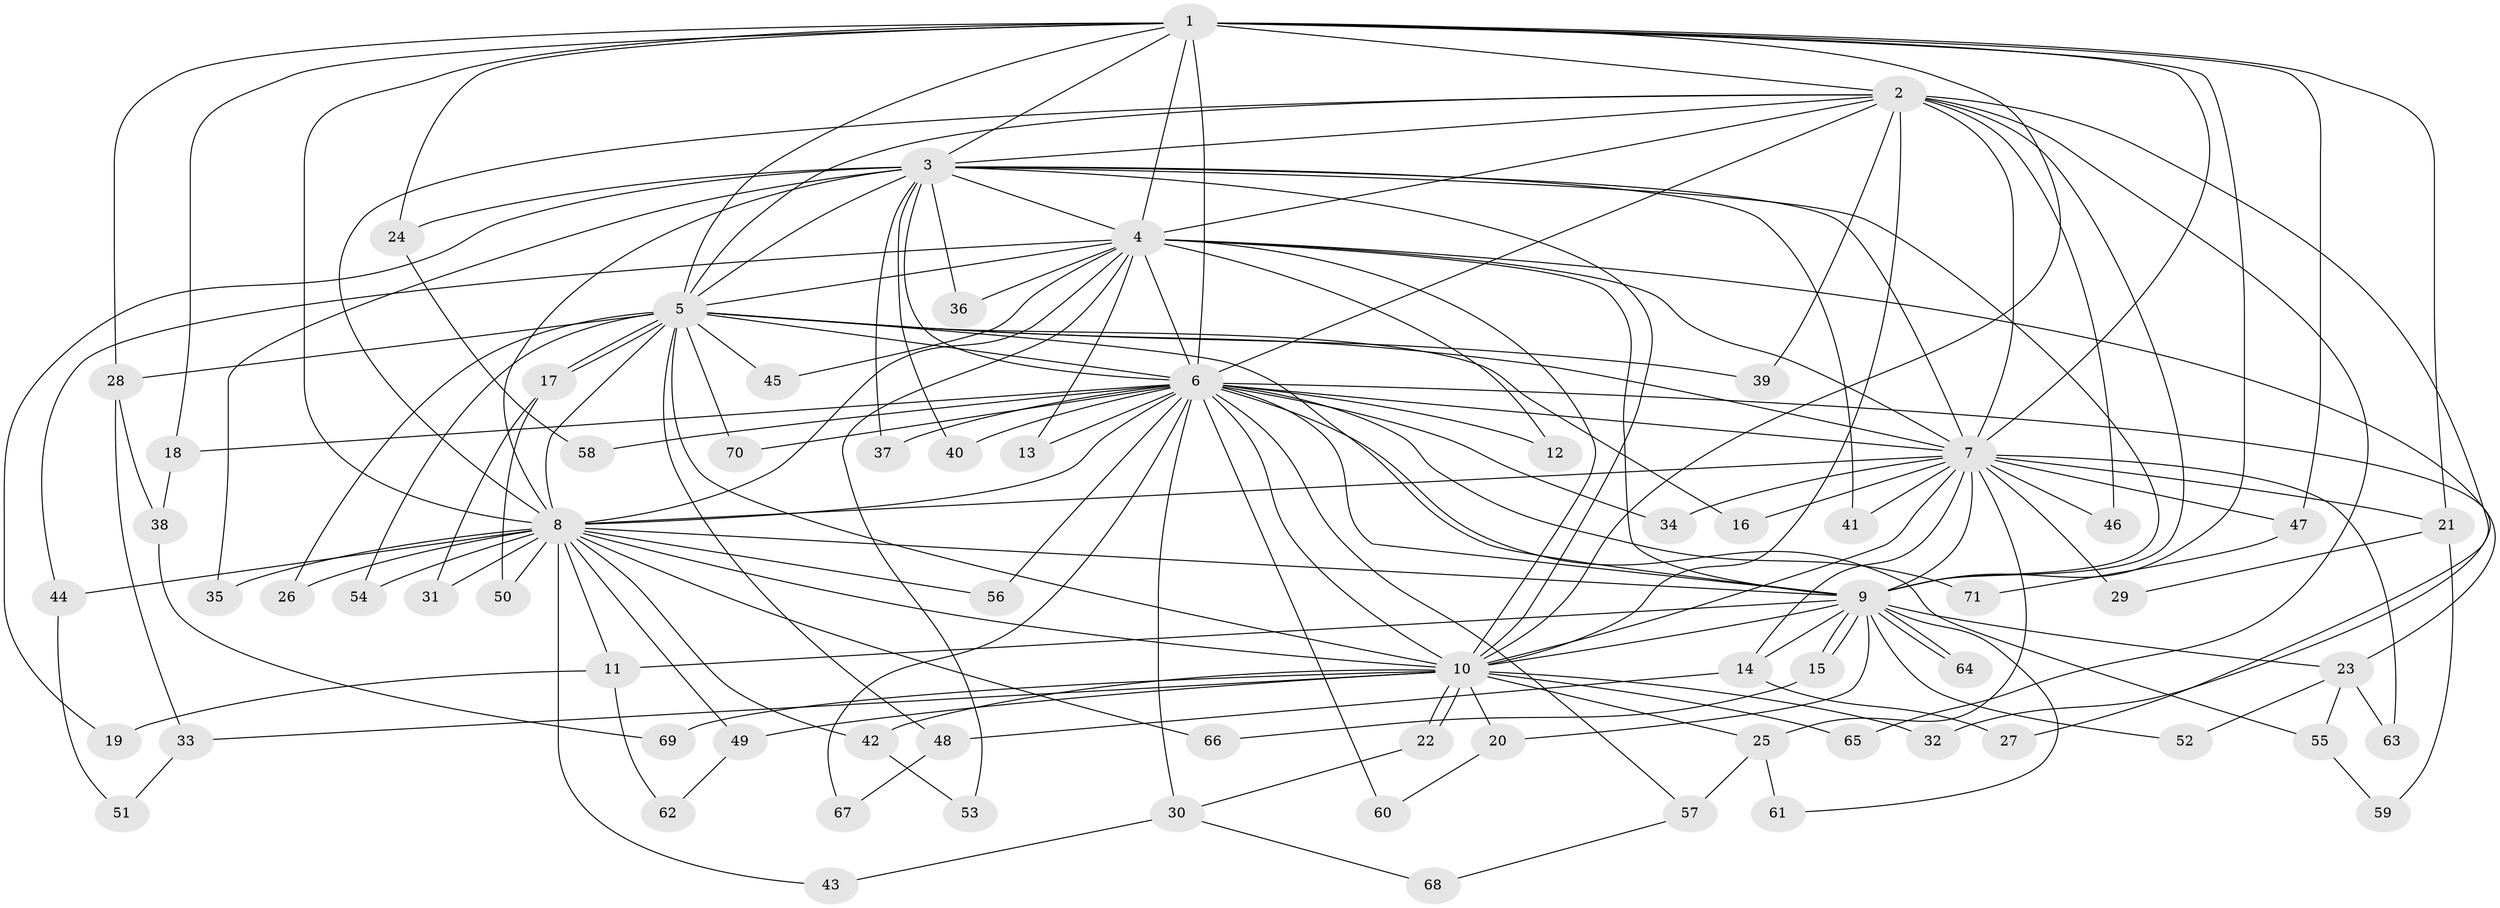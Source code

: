 // Generated by graph-tools (version 1.1) at 2025/01/03/09/25 03:01:18]
// undirected, 71 vertices, 167 edges
graph export_dot {
graph [start="1"]
  node [color=gray90,style=filled];
  1;
  2;
  3;
  4;
  5;
  6;
  7;
  8;
  9;
  10;
  11;
  12;
  13;
  14;
  15;
  16;
  17;
  18;
  19;
  20;
  21;
  22;
  23;
  24;
  25;
  26;
  27;
  28;
  29;
  30;
  31;
  32;
  33;
  34;
  35;
  36;
  37;
  38;
  39;
  40;
  41;
  42;
  43;
  44;
  45;
  46;
  47;
  48;
  49;
  50;
  51;
  52;
  53;
  54;
  55;
  56;
  57;
  58;
  59;
  60;
  61;
  62;
  63;
  64;
  65;
  66;
  67;
  68;
  69;
  70;
  71;
  1 -- 2;
  1 -- 3;
  1 -- 4;
  1 -- 5;
  1 -- 6;
  1 -- 7;
  1 -- 8;
  1 -- 9;
  1 -- 10;
  1 -- 18;
  1 -- 21;
  1 -- 24;
  1 -- 28;
  1 -- 47;
  2 -- 3;
  2 -- 4;
  2 -- 5;
  2 -- 6;
  2 -- 7;
  2 -- 8;
  2 -- 9;
  2 -- 10;
  2 -- 32;
  2 -- 39;
  2 -- 46;
  2 -- 65;
  3 -- 4;
  3 -- 5;
  3 -- 6;
  3 -- 7;
  3 -- 8;
  3 -- 9;
  3 -- 10;
  3 -- 19;
  3 -- 24;
  3 -- 35;
  3 -- 36;
  3 -- 37;
  3 -- 40;
  3 -- 41;
  4 -- 5;
  4 -- 6;
  4 -- 7;
  4 -- 8;
  4 -- 9;
  4 -- 10;
  4 -- 12;
  4 -- 13;
  4 -- 27;
  4 -- 36;
  4 -- 44;
  4 -- 45;
  4 -- 53;
  5 -- 6;
  5 -- 7;
  5 -- 8;
  5 -- 9;
  5 -- 10;
  5 -- 16;
  5 -- 17;
  5 -- 17;
  5 -- 26;
  5 -- 28;
  5 -- 39;
  5 -- 45;
  5 -- 48;
  5 -- 54;
  5 -- 70;
  6 -- 7;
  6 -- 8;
  6 -- 9;
  6 -- 10;
  6 -- 12;
  6 -- 13;
  6 -- 18;
  6 -- 23;
  6 -- 30;
  6 -- 34;
  6 -- 37;
  6 -- 40;
  6 -- 55;
  6 -- 56;
  6 -- 57;
  6 -- 58;
  6 -- 60;
  6 -- 67;
  6 -- 70;
  6 -- 71;
  7 -- 8;
  7 -- 9;
  7 -- 10;
  7 -- 14;
  7 -- 16;
  7 -- 21;
  7 -- 25;
  7 -- 29;
  7 -- 34;
  7 -- 41;
  7 -- 46;
  7 -- 47;
  7 -- 63;
  8 -- 9;
  8 -- 10;
  8 -- 11;
  8 -- 26;
  8 -- 31;
  8 -- 35;
  8 -- 42;
  8 -- 43;
  8 -- 44;
  8 -- 49;
  8 -- 50;
  8 -- 54;
  8 -- 56;
  8 -- 66;
  9 -- 10;
  9 -- 11;
  9 -- 14;
  9 -- 15;
  9 -- 15;
  9 -- 20;
  9 -- 23;
  9 -- 52;
  9 -- 61;
  9 -- 64;
  9 -- 64;
  10 -- 20;
  10 -- 22;
  10 -- 22;
  10 -- 25;
  10 -- 32;
  10 -- 33;
  10 -- 42;
  10 -- 49;
  10 -- 65;
  10 -- 69;
  11 -- 19;
  11 -- 62;
  14 -- 27;
  14 -- 48;
  15 -- 66;
  17 -- 31;
  17 -- 50;
  18 -- 38;
  20 -- 60;
  21 -- 29;
  21 -- 59;
  22 -- 30;
  23 -- 52;
  23 -- 55;
  23 -- 63;
  24 -- 58;
  25 -- 57;
  25 -- 61;
  28 -- 33;
  28 -- 38;
  30 -- 43;
  30 -- 68;
  33 -- 51;
  38 -- 69;
  42 -- 53;
  44 -- 51;
  47 -- 71;
  48 -- 67;
  49 -- 62;
  55 -- 59;
  57 -- 68;
}
